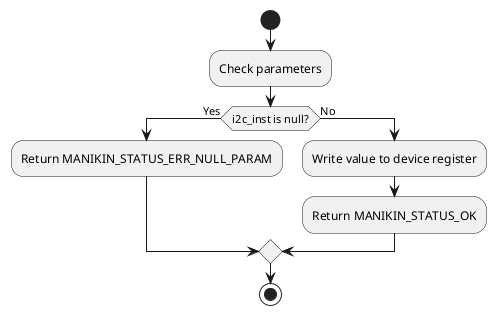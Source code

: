 @startuml
start

:Check parameters;

if (i2c_inst is null?) then (Yes)
  :Return MANIKIN_STATUS_ERR_NULL_PARAM;
else (No)
  :Write value to device register;
  :Return MANIKIN_STATUS_OK;
endif

stop
@enduml
